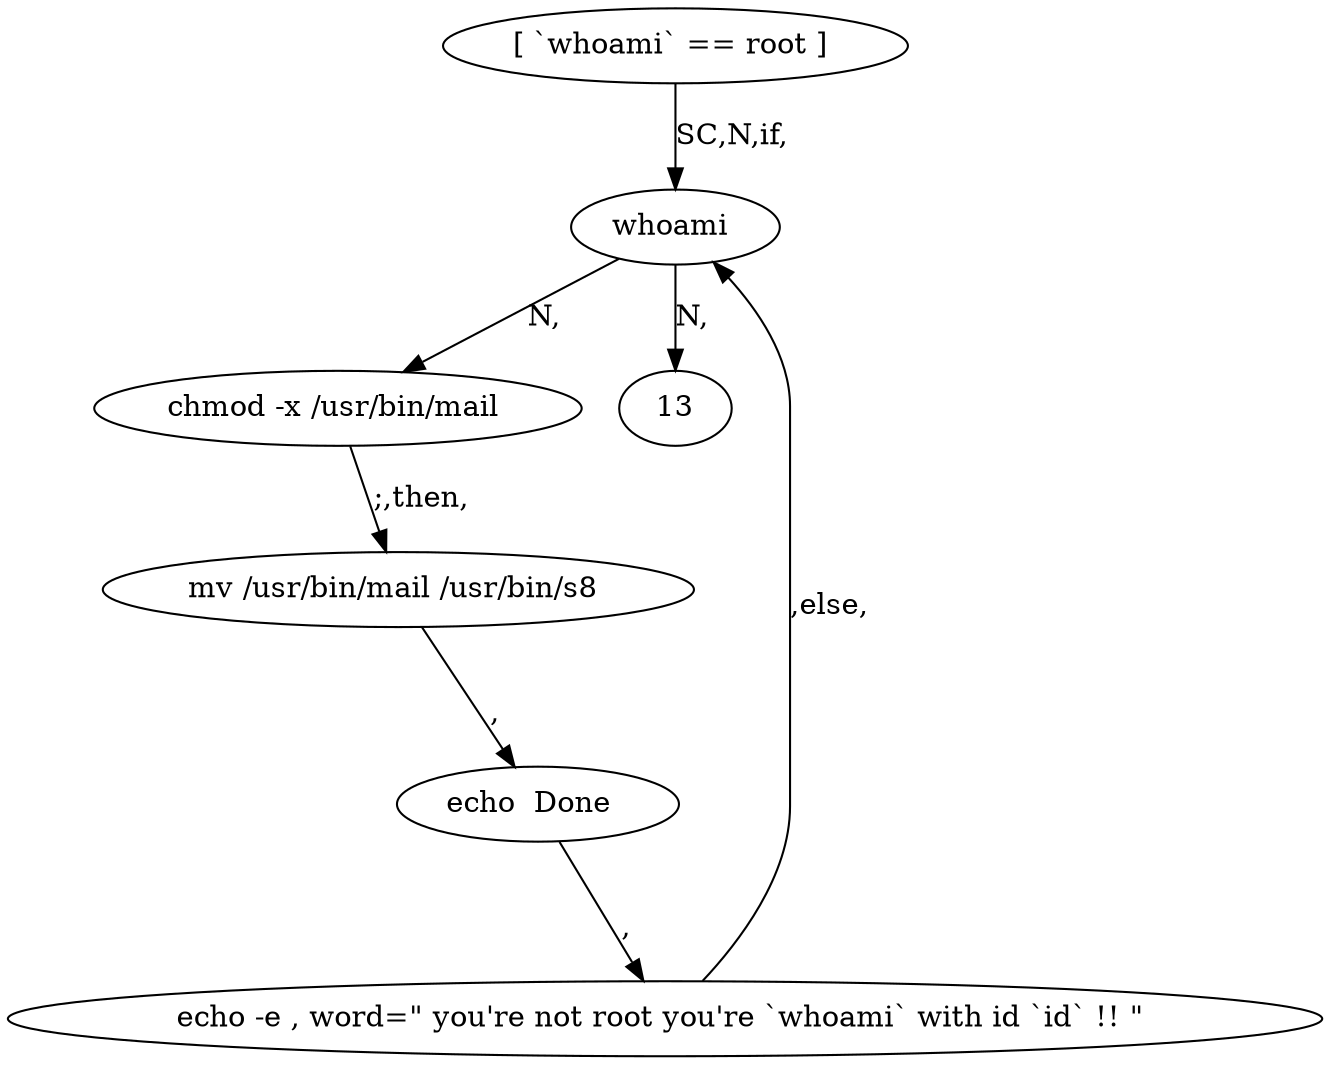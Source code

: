 digraph {
0 [label="[ `whoami` == root ] "];
0 -> 12 [label="SC,N,if,"];
12 [label="whoami "];
12 -> 4 [label="N,"];
4 [label="chmod -x /usr/bin/mail "];
4 -> 6 [label=";,then,"];
6 [label="mv /usr/bin/mail /usr/bin/s8 "];
6 -> 8 [label="\n,"];
8 [label="echo  Done  "];
8 -> 10 [label="\n,"];
10 [label="echo -e , word=\" you're not root you're `whoami` with id `id` !! \" "];
10 -> 12 [label="\n,else,"];
12 [label="whoami "];
12 -> 13 [label="N,"];
}
